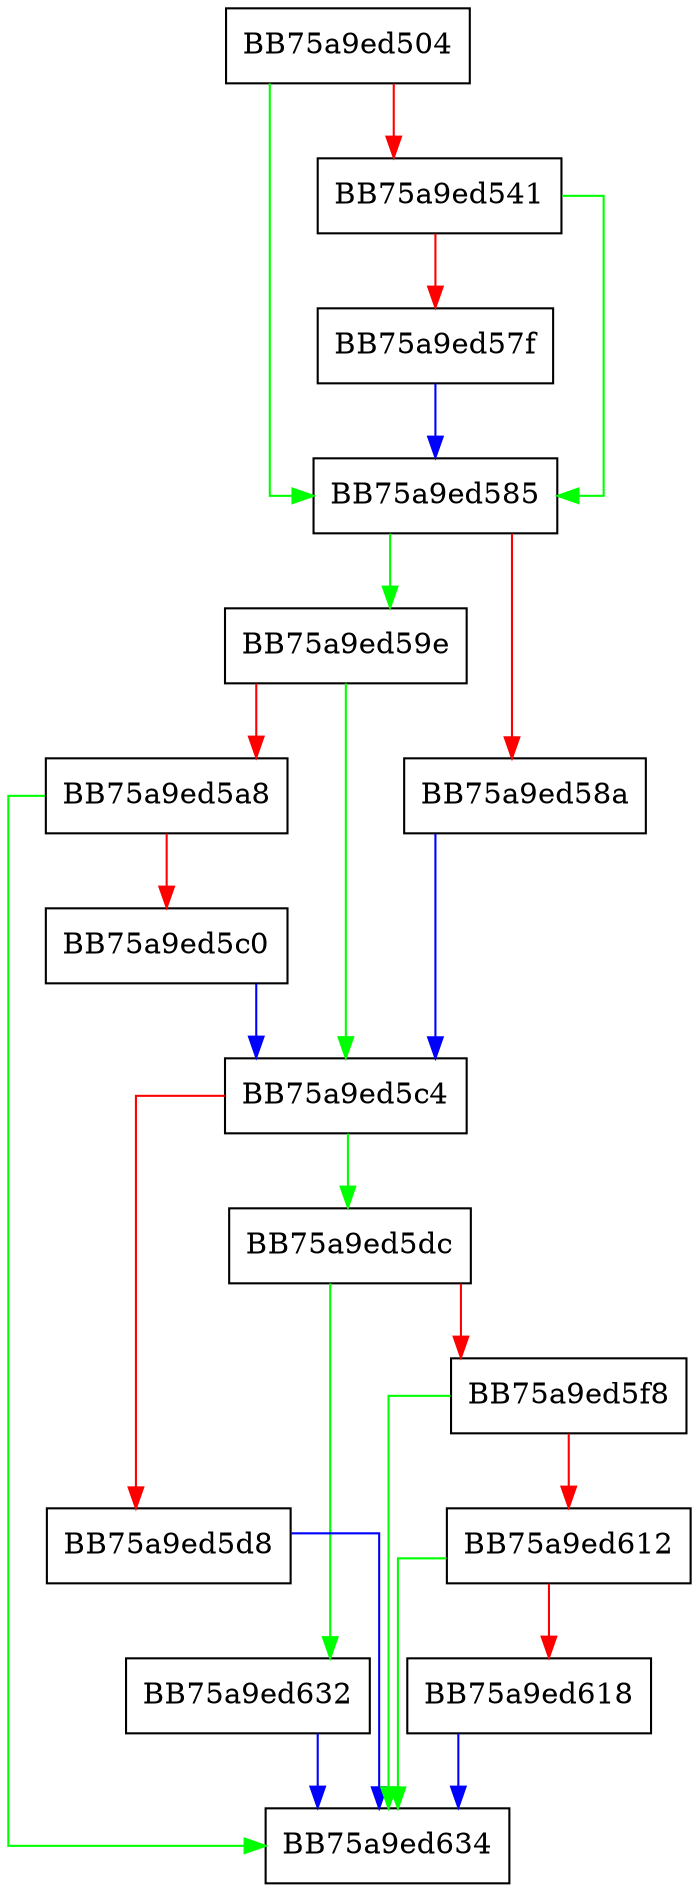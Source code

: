 digraph Initialize {
  node [shape="box"];
  graph [splines=ortho];
  BB75a9ed504 -> BB75a9ed585 [color="green"];
  BB75a9ed504 -> BB75a9ed541 [color="red"];
  BB75a9ed541 -> BB75a9ed585 [color="green"];
  BB75a9ed541 -> BB75a9ed57f [color="red"];
  BB75a9ed57f -> BB75a9ed585 [color="blue"];
  BB75a9ed585 -> BB75a9ed59e [color="green"];
  BB75a9ed585 -> BB75a9ed58a [color="red"];
  BB75a9ed58a -> BB75a9ed5c4 [color="blue"];
  BB75a9ed59e -> BB75a9ed5c4 [color="green"];
  BB75a9ed59e -> BB75a9ed5a8 [color="red"];
  BB75a9ed5a8 -> BB75a9ed634 [color="green"];
  BB75a9ed5a8 -> BB75a9ed5c0 [color="red"];
  BB75a9ed5c0 -> BB75a9ed5c4 [color="blue"];
  BB75a9ed5c4 -> BB75a9ed5dc [color="green"];
  BB75a9ed5c4 -> BB75a9ed5d8 [color="red"];
  BB75a9ed5d8 -> BB75a9ed634 [color="blue"];
  BB75a9ed5dc -> BB75a9ed632 [color="green"];
  BB75a9ed5dc -> BB75a9ed5f8 [color="red"];
  BB75a9ed5f8 -> BB75a9ed634 [color="green"];
  BB75a9ed5f8 -> BB75a9ed612 [color="red"];
  BB75a9ed612 -> BB75a9ed634 [color="green"];
  BB75a9ed612 -> BB75a9ed618 [color="red"];
  BB75a9ed618 -> BB75a9ed634 [color="blue"];
  BB75a9ed632 -> BB75a9ed634 [color="blue"];
}